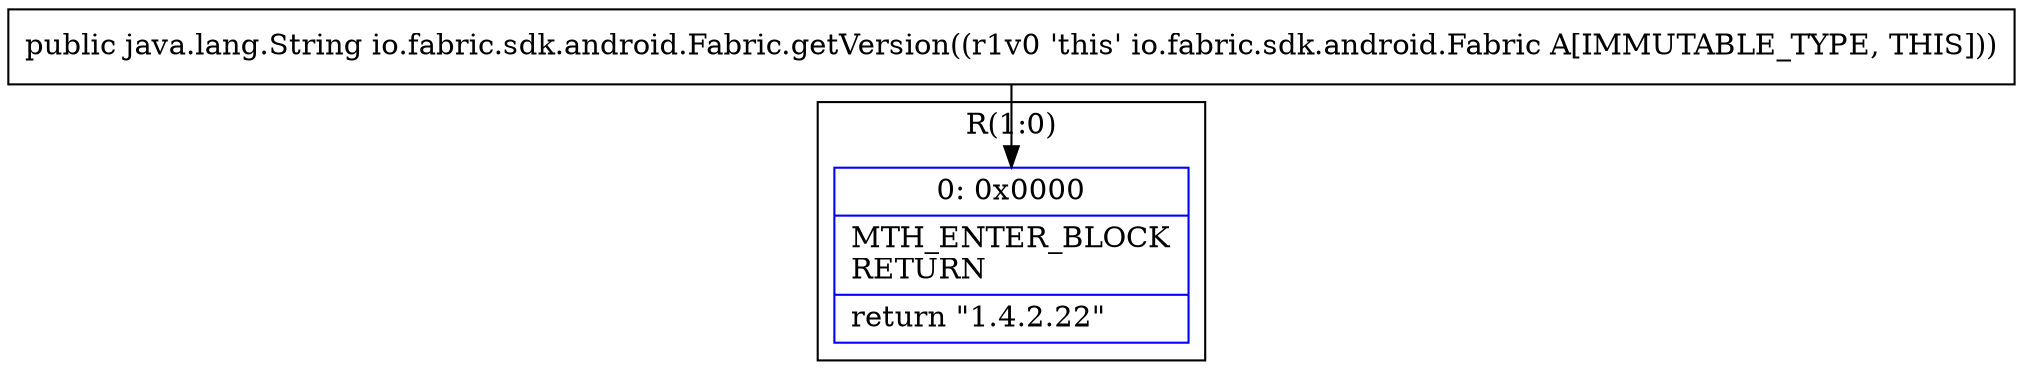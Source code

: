 digraph "CFG forio.fabric.sdk.android.Fabric.getVersion()Ljava\/lang\/String;" {
subgraph cluster_Region_392552616 {
label = "R(1:0)";
node [shape=record,color=blue];
Node_0 [shape=record,label="{0\:\ 0x0000|MTH_ENTER_BLOCK\lRETURN\l|return \"1.4.2.22\"\l}"];
}
MethodNode[shape=record,label="{public java.lang.String io.fabric.sdk.android.Fabric.getVersion((r1v0 'this' io.fabric.sdk.android.Fabric A[IMMUTABLE_TYPE, THIS])) }"];
MethodNode -> Node_0;
}

